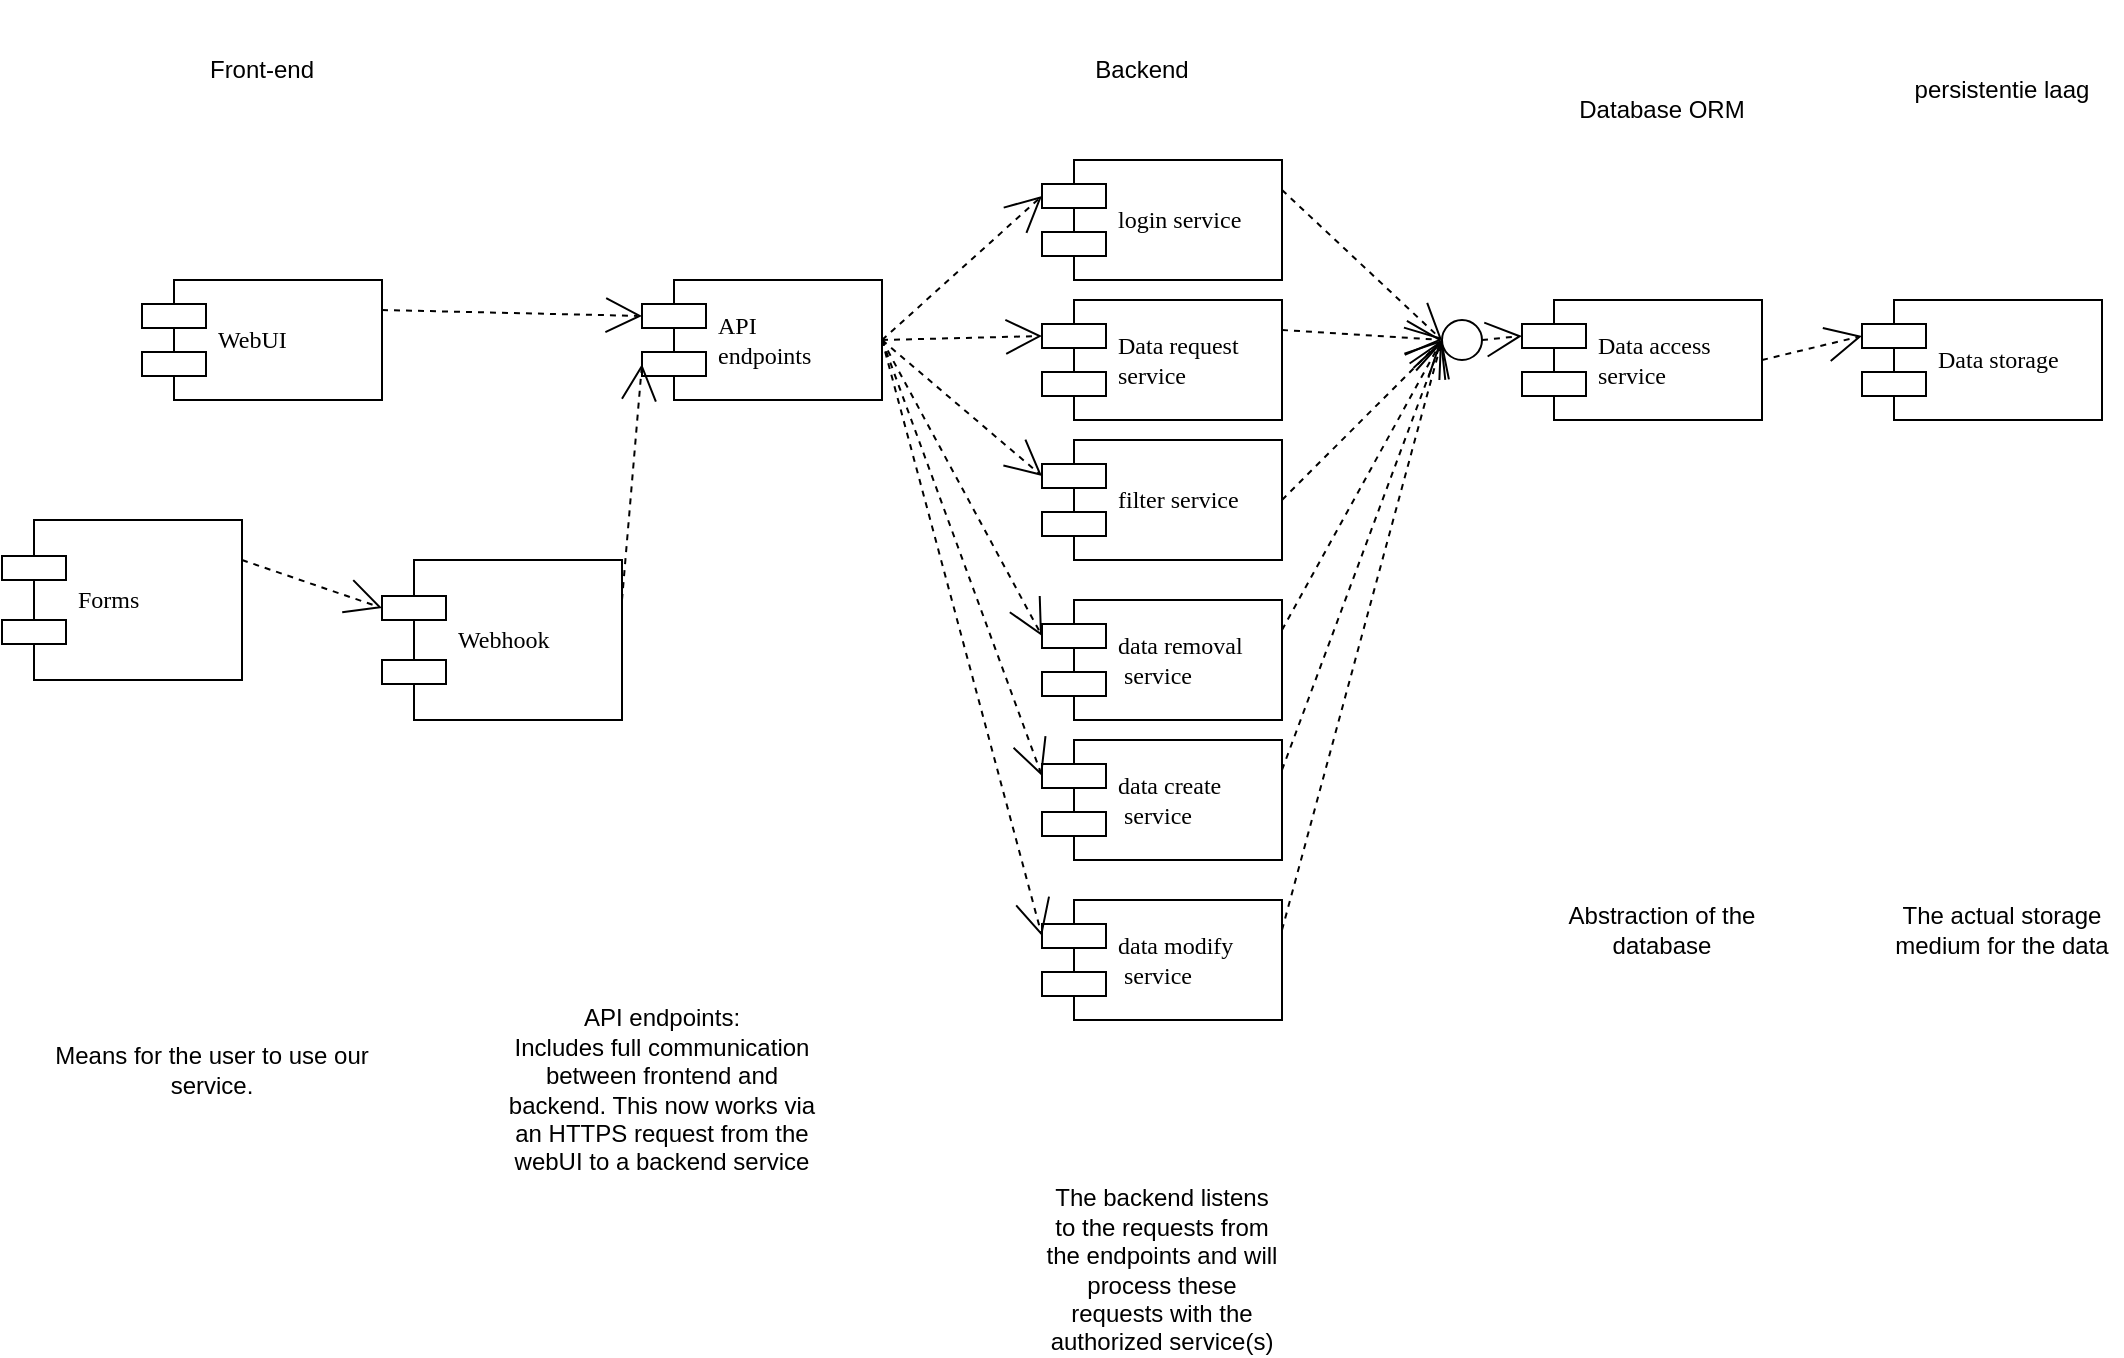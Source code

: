 <mxfile version="17.1.5" type="device"><diagram name="Page-1" id="5f0bae14-7c28-e335-631c-24af17079c00"><mxGraphModel dx="1038" dy="528" grid="1" gridSize="10" guides="1" tooltips="1" connect="1" arrows="1" fold="1" page="1" pageScale="1" pageWidth="1100" pageHeight="850" background="none" math="0" shadow="0"><root><mxCell id="0"/><mxCell id="1" parent="0"/><mxCell id="39150e848f15840c-10" value="WebUI" style="shape=component;align=left;spacingLeft=36;rounded=0;shadow=0;comic=0;labelBackgroundColor=none;strokeWidth=1;fontFamily=Verdana;fontSize=12;html=1;" parent="1" vertex="1"><mxGeometry x="90" y="160" width="120" height="60" as="geometry"/></mxCell><mxCell id="JMi5yoJbq_pwd61Q71cH-11" value="Data access &lt;br&gt;service" style="shape=component;align=left;spacingLeft=36;rounded=0;shadow=0;comic=0;labelBackgroundColor=none;strokeWidth=1;fontFamily=Verdana;fontSize=12;html=1;" parent="1" vertex="1"><mxGeometry x="780" y="170" width="120" height="60" as="geometry"/></mxCell><mxCell id="JMi5yoJbq_pwd61Q71cH-12" style="edgeStyle=none;rounded=0;html=1;dashed=1;labelBackgroundColor=none;startArrow=none;startFill=0;startSize=8;endArrow=open;endFill=0;endSize=16;fontFamily=Verdana;fontSize=12;entryX=0;entryY=0.3;entryDx=0;entryDy=0;exitX=1;exitY=0.5;exitDx=0;exitDy=0;" parent="1" source="JMi5yoJbq_pwd61Q71cH-26" target="JMi5yoJbq_pwd61Q71cH-11" edge="1"><mxGeometry relative="1" as="geometry"><mxPoint x="770" y="185" as="sourcePoint"/><mxPoint x="540" y="210" as="targetPoint"/></mxGeometry></mxCell><mxCell id="JMi5yoJbq_pwd61Q71cH-20" style="edgeStyle=none;rounded=0;html=1;dashed=1;labelBackgroundColor=none;startArrow=none;startFill=0;startSize=8;endArrow=open;endFill=0;endSize=16;fontFamily=Verdana;fontSize=12;exitX=1;exitY=0.25;exitDx=0;exitDy=0;entryX=0;entryY=0.3;entryDx=0;entryDy=0;" parent="1" source="39150e848f15840c-10" target="JMi5yoJbq_pwd61Q71cH-21" edge="1"><mxGeometry relative="1" as="geometry"><mxPoint x="220" y="190" as="sourcePoint"/><mxPoint x="320" y="190" as="targetPoint"/></mxGeometry></mxCell><mxCell id="JMi5yoJbq_pwd61Q71cH-21" value="API &lt;br&gt;endpoints" style="shape=component;align=left;spacingLeft=36;rounded=0;shadow=0;comic=0;labelBackgroundColor=none;strokeWidth=1;fontFamily=Verdana;fontSize=12;html=1;" parent="1" vertex="1"><mxGeometry x="340" y="160" width="120" height="60" as="geometry"/></mxCell><mxCell id="JMi5yoJbq_pwd61Q71cH-22" value="login service" style="shape=component;align=left;spacingLeft=36;rounded=0;shadow=0;comic=0;labelBackgroundColor=none;strokeWidth=1;fontFamily=Verdana;fontSize=12;html=1;" parent="1" vertex="1"><mxGeometry x="540" y="100" width="120" height="60" as="geometry"/></mxCell><mxCell id="JMi5yoJbq_pwd61Q71cH-23" value="filter service" style="shape=component;align=left;spacingLeft=36;rounded=0;shadow=0;comic=0;labelBackgroundColor=none;strokeWidth=1;fontFamily=Verdana;fontSize=12;html=1;" parent="1" vertex="1"><mxGeometry x="540" y="240" width="120" height="60" as="geometry"/></mxCell><mxCell id="JMi5yoJbq_pwd61Q71cH-24" style="edgeStyle=none;rounded=0;html=1;dashed=1;labelBackgroundColor=none;startArrow=none;startFill=0;startSize=8;endArrow=open;endFill=0;endSize=16;fontFamily=Verdana;fontSize=12;entryX=0;entryY=0.3;entryDx=0;entryDy=0;exitX=1;exitY=0.5;exitDx=0;exitDy=0;" parent="1" source="JMi5yoJbq_pwd61Q71cH-21" target="JMi5yoJbq_pwd61Q71cH-22" edge="1"><mxGeometry relative="1" as="geometry"><mxPoint x="420" y="190" as="sourcePoint"/><mxPoint x="570.249" y="237.784" as="targetPoint"/></mxGeometry></mxCell><mxCell id="JMi5yoJbq_pwd61Q71cH-25" style="edgeStyle=none;rounded=0;html=1;dashed=1;labelBackgroundColor=none;startArrow=none;startFill=0;startSize=8;endArrow=open;endFill=0;endSize=16;fontFamily=Verdana;fontSize=12;entryX=0;entryY=0.3;entryDx=0;entryDy=0;exitX=1;exitY=0.5;exitDx=0;exitDy=0;" parent="1" source="JMi5yoJbq_pwd61Q71cH-21" target="JMi5yoJbq_pwd61Q71cH-23" edge="1"><mxGeometry relative="1" as="geometry"><mxPoint x="420" y="190" as="sourcePoint"/><mxPoint x="550" y="148" as="targetPoint"/></mxGeometry></mxCell><mxCell id="JMi5yoJbq_pwd61Q71cH-26" value="" style="ellipse;whiteSpace=wrap;html=1;rounded=0;shadow=0;comic=0;labelBackgroundColor=none;strokeWidth=1;fontFamily=Verdana;fontSize=12;align=center;" parent="1" vertex="1"><mxGeometry x="740" y="180" width="20" height="20" as="geometry"/></mxCell><mxCell id="JMi5yoJbq_pwd61Q71cH-27" style="edgeStyle=none;rounded=0;html=1;dashed=1;labelBackgroundColor=none;startArrow=none;startFill=0;startSize=8;endArrow=open;endFill=0;endSize=16;fontFamily=Verdana;fontSize=12;entryX=0;entryY=0.5;entryDx=0;entryDy=0;exitX=1;exitY=0.25;exitDx=0;exitDy=0;" parent="1" source="JMi5yoJbq_pwd61Q71cH-22" target="JMi5yoJbq_pwd61Q71cH-26" edge="1"><mxGeometry relative="1" as="geometry"><mxPoint x="430" y="200" as="sourcePoint"/><mxPoint x="550" y="148" as="targetPoint"/></mxGeometry></mxCell><mxCell id="JMi5yoJbq_pwd61Q71cH-28" style="edgeStyle=none;rounded=0;html=1;dashed=1;labelBackgroundColor=none;startArrow=none;startFill=0;startSize=8;endArrow=open;endFill=0;endSize=16;fontFamily=Verdana;fontSize=12;exitX=1;exitY=0.5;exitDx=0;exitDy=0;entryX=0;entryY=0.5;entryDx=0;entryDy=0;" parent="1" source="JMi5yoJbq_pwd61Q71cH-23" target="JMi5yoJbq_pwd61Q71cH-26" edge="1"><mxGeometry relative="1" as="geometry"><mxPoint x="680" y="155" as="sourcePoint"/><mxPoint x="740" y="200" as="targetPoint"/></mxGeometry></mxCell><mxCell id="JMi5yoJbq_pwd61Q71cH-32" value="Front-end" style="text;html=1;strokeColor=none;fillColor=none;align=center;verticalAlign=middle;whiteSpace=wrap;rounded=0;" parent="1" vertex="1"><mxGeometry x="90" y="20" width="120" height="70" as="geometry"/></mxCell><mxCell id="JMi5yoJbq_pwd61Q71cH-33" value="Backend" style="text;html=1;strokeColor=none;fillColor=none;align=center;verticalAlign=middle;whiteSpace=wrap;rounded=0;" parent="1" vertex="1"><mxGeometry x="530" y="20" width="120" height="70" as="geometry"/></mxCell><mxCell id="JMi5yoJbq_pwd61Q71cH-34" value="persistentie laag" style="text;html=1;strokeColor=none;fillColor=none;align=center;verticalAlign=middle;whiteSpace=wrap;rounded=0;" parent="1" vertex="1"><mxGeometry x="960" y="30" width="120" height="70" as="geometry"/></mxCell><mxCell id="1pWwlbQcxrcNPxA29pgo-4" value="Data request&lt;br&gt;service" style="shape=component;align=left;spacingLeft=36;rounded=0;shadow=0;comic=0;labelBackgroundColor=none;strokeWidth=1;fontFamily=Verdana;fontSize=12;html=1;" parent="1" vertex="1"><mxGeometry x="540" y="170" width="120" height="60" as="geometry"/></mxCell><mxCell id="1pWwlbQcxrcNPxA29pgo-5" value="Data storage" style="shape=component;align=left;spacingLeft=36;rounded=0;shadow=0;comic=0;labelBackgroundColor=none;strokeWidth=1;fontFamily=Verdana;fontSize=12;html=1;" parent="1" vertex="1"><mxGeometry x="950" y="170" width="120" height="60" as="geometry"/></mxCell><mxCell id="1pWwlbQcxrcNPxA29pgo-6" style="edgeStyle=none;rounded=0;html=1;dashed=1;labelBackgroundColor=none;startArrow=none;startFill=0;startSize=8;endArrow=open;endFill=0;endSize=16;fontFamily=Verdana;fontSize=12;entryX=0;entryY=0.3;entryDx=0;entryDy=0;exitX=1;exitY=0.5;exitDx=0;exitDy=0;" parent="1" source="JMi5yoJbq_pwd61Q71cH-11" target="1pWwlbQcxrcNPxA29pgo-5" edge="1"><mxGeometry relative="1" as="geometry"><mxPoint x="670" y="125" as="sourcePoint"/><mxPoint x="750" y="200" as="targetPoint"/></mxGeometry></mxCell><mxCell id="1pWwlbQcxrcNPxA29pgo-7" style="edgeStyle=none;rounded=0;html=1;dashed=1;labelBackgroundColor=none;startArrow=none;startFill=0;startSize=8;endArrow=open;endFill=0;endSize=16;fontFamily=Verdana;fontSize=12;entryX=0;entryY=0.3;entryDx=0;entryDy=0;exitX=1;exitY=0.5;exitDx=0;exitDy=0;" parent="1" source="JMi5yoJbq_pwd61Q71cH-21" target="1pWwlbQcxrcNPxA29pgo-4" edge="1"><mxGeometry relative="1" as="geometry"><mxPoint x="410" y="188" as="sourcePoint"/><mxPoint x="550" y="128" as="targetPoint"/></mxGeometry></mxCell><mxCell id="1pWwlbQcxrcNPxA29pgo-9" value="Database ORM" style="text;html=1;strokeColor=none;fillColor=none;align=center;verticalAlign=middle;whiteSpace=wrap;rounded=0;" parent="1" vertex="1"><mxGeometry x="790" y="40" width="120" height="70" as="geometry"/></mxCell><mxCell id="1pWwlbQcxrcNPxA29pgo-10" style="edgeStyle=none;rounded=0;html=1;dashed=1;labelBackgroundColor=none;startArrow=none;startFill=0;startSize=8;endArrow=open;endFill=0;endSize=16;fontFamily=Verdana;fontSize=12;entryX=0;entryY=0.5;entryDx=0;entryDy=0;exitX=1;exitY=0.25;exitDx=0;exitDy=0;" parent="1" source="1pWwlbQcxrcNPxA29pgo-4" target="JMi5yoJbq_pwd61Q71cH-26" edge="1"><mxGeometry relative="1" as="geometry"><mxPoint x="420" y="200" as="sourcePoint"/><mxPoint x="550" y="198" as="targetPoint"/></mxGeometry></mxCell><mxCell id="1pWwlbQcxrcNPxA29pgo-12" value="data removal&lt;br&gt;&amp;nbsp;service" style="shape=component;align=left;spacingLeft=36;rounded=0;shadow=0;comic=0;labelBackgroundColor=none;strokeWidth=1;fontFamily=Verdana;fontSize=12;html=1;" parent="1" vertex="1"><mxGeometry x="540" y="320" width="120" height="60" as="geometry"/></mxCell><mxCell id="1pWwlbQcxrcNPxA29pgo-13" style="edgeStyle=none;rounded=0;html=1;dashed=1;labelBackgroundColor=none;startArrow=none;startFill=0;startSize=8;endArrow=open;endFill=0;endSize=16;fontFamily=Verdana;fontSize=12;entryX=0;entryY=0.3;entryDx=0;entryDy=0;exitX=1;exitY=0.5;exitDx=0;exitDy=0;" parent="1" source="JMi5yoJbq_pwd61Q71cH-21" target="1pWwlbQcxrcNPxA29pgo-12" edge="1"><mxGeometry relative="1" as="geometry"><mxPoint x="420" y="200" as="sourcePoint"/><mxPoint x="550" y="288" as="targetPoint"/></mxGeometry></mxCell><mxCell id="1pWwlbQcxrcNPxA29pgo-15" style="edgeStyle=none;rounded=0;html=1;dashed=1;labelBackgroundColor=none;startArrow=none;startFill=0;startSize=8;endArrow=open;endFill=0;endSize=16;fontFamily=Verdana;fontSize=12;exitX=1;exitY=0.25;exitDx=0;exitDy=0;" parent="1" source="1pWwlbQcxrcNPxA29pgo-12" edge="1"><mxGeometry relative="1" as="geometry"><mxPoint x="420" y="200" as="sourcePoint"/><mxPoint x="740" y="190" as="targetPoint"/></mxGeometry></mxCell><mxCell id="1pWwlbQcxrcNPxA29pgo-18" value="&lt;div&gt;API endpoints:&lt;/div&gt;&lt;div&gt;Includes full communication between frontend and backend. This now works via an HTTPS request from the webUI to a backend service&lt;/div&gt;" style="text;html=1;strokeColor=none;fillColor=none;align=center;verticalAlign=middle;whiteSpace=wrap;rounded=0;" parent="1" vertex="1"><mxGeometry x="265" y="490" width="170" height="150" as="geometry"/></mxCell><mxCell id="1pWwlbQcxrcNPxA29pgo-19" value="The backend listens to the requests from the endpoints and will process these requests with the authorized service(s)" style="text;html=1;strokeColor=none;fillColor=none;align=center;verticalAlign=middle;whiteSpace=wrap;rounded=0;" parent="1" vertex="1"><mxGeometry x="540" y="620" width="120" height="70" as="geometry"/></mxCell><mxCell id="1pWwlbQcxrcNPxA29pgo-20" value="Abstraction of the database" style="text;html=1;strokeColor=none;fillColor=none;align=center;verticalAlign=middle;whiteSpace=wrap;rounded=0;" parent="1" vertex="1"><mxGeometry x="790" y="450" width="120" height="70" as="geometry"/></mxCell><mxCell id="1pWwlbQcxrcNPxA29pgo-21" value="The actual storage medium for the data" style="text;html=1;strokeColor=none;fillColor=none;align=center;verticalAlign=middle;whiteSpace=wrap;rounded=0;" parent="1" vertex="1"><mxGeometry x="960" y="450" width="120" height="70" as="geometry"/></mxCell><mxCell id="1pWwlbQcxrcNPxA29pgo-22" value="Means for the user to use our service." style="text;html=1;strokeColor=none;fillColor=none;align=center;verticalAlign=middle;whiteSpace=wrap;rounded=0;" parent="1" vertex="1"><mxGeometry x="40" y="480" width="170" height="150" as="geometry"/></mxCell><mxCell id="5Wi5aTGFLbQ4kugd-Kx1-1" value="data create&lt;br&gt;&amp;nbsp;service" style="shape=component;align=left;spacingLeft=36;rounded=0;shadow=0;comic=0;labelBackgroundColor=none;strokeWidth=1;fontFamily=Verdana;fontSize=12;html=1;" parent="1" vertex="1"><mxGeometry x="540" y="390" width="120" height="60" as="geometry"/></mxCell><mxCell id="5Wi5aTGFLbQ4kugd-Kx1-2" value="data modify&lt;br&gt;&amp;nbsp;service" style="shape=component;align=left;spacingLeft=36;rounded=0;shadow=0;comic=0;labelBackgroundColor=none;strokeWidth=1;fontFamily=Verdana;fontSize=12;html=1;" parent="1" vertex="1"><mxGeometry x="540" y="470" width="120" height="60" as="geometry"/></mxCell><mxCell id="5Wi5aTGFLbQ4kugd-Kx1-3" style="edgeStyle=none;rounded=0;html=1;dashed=1;labelBackgroundColor=none;startArrow=none;startFill=0;startSize=8;endArrow=open;endFill=0;endSize=16;fontFamily=Verdana;fontSize=12;entryX=0;entryY=0.3;entryDx=0;entryDy=0;exitX=1;exitY=0.5;exitDx=0;exitDy=0;" parent="1" source="JMi5yoJbq_pwd61Q71cH-21" target="5Wi5aTGFLbQ4kugd-Kx1-1" edge="1"><mxGeometry relative="1" as="geometry"><mxPoint x="410" y="190" as="sourcePoint"/><mxPoint x="550" y="348" as="targetPoint"/></mxGeometry></mxCell><mxCell id="5Wi5aTGFLbQ4kugd-Kx1-4" style="edgeStyle=none;rounded=0;html=1;dashed=1;labelBackgroundColor=none;startArrow=none;startFill=0;startSize=8;endArrow=open;endFill=0;endSize=16;fontFamily=Verdana;fontSize=12;entryX=0;entryY=0.3;entryDx=0;entryDy=0;exitX=1;exitY=0.5;exitDx=0;exitDy=0;" parent="1" source="JMi5yoJbq_pwd61Q71cH-21" target="5Wi5aTGFLbQ4kugd-Kx1-2" edge="1"><mxGeometry relative="1" as="geometry"><mxPoint x="410" y="190" as="sourcePoint"/><mxPoint x="560" y="358" as="targetPoint"/></mxGeometry></mxCell><mxCell id="5Wi5aTGFLbQ4kugd-Kx1-5" style="edgeStyle=none;rounded=0;html=1;dashed=1;labelBackgroundColor=none;startArrow=none;startFill=0;startSize=8;endArrow=open;endFill=0;endSize=16;fontFamily=Verdana;fontSize=12;exitX=1;exitY=0.25;exitDx=0;exitDy=0;entryX=0;entryY=0.5;entryDx=0;entryDy=0;" parent="1" source="5Wi5aTGFLbQ4kugd-Kx1-1" target="JMi5yoJbq_pwd61Q71cH-26" edge="1"><mxGeometry relative="1" as="geometry"><mxPoint x="670" y="345" as="sourcePoint"/><mxPoint x="750" y="200" as="targetPoint"/></mxGeometry></mxCell><mxCell id="5Wi5aTGFLbQ4kugd-Kx1-6" style="edgeStyle=none;rounded=0;html=1;dashed=1;labelBackgroundColor=none;startArrow=none;startFill=0;startSize=8;endArrow=open;endFill=0;endSize=16;fontFamily=Verdana;fontSize=12;exitX=1;exitY=0.25;exitDx=0;exitDy=0;entryX=0;entryY=0.5;entryDx=0;entryDy=0;" parent="1" source="5Wi5aTGFLbQ4kugd-Kx1-2" target="JMi5yoJbq_pwd61Q71cH-26" edge="1"><mxGeometry relative="1" as="geometry"><mxPoint x="670" y="415" as="sourcePoint"/><mxPoint x="750" y="210" as="targetPoint"/></mxGeometry></mxCell><mxCell id="5Wi5aTGFLbQ4kugd-Kx1-7" value="Webhook" style="shape=component;align=left;spacingLeft=36;rounded=0;shadow=0;comic=0;labelBackgroundColor=none;strokeWidth=1;fontFamily=Verdana;fontSize=12;html=1;" parent="1" vertex="1"><mxGeometry x="210" y="300" width="120" height="80" as="geometry"/></mxCell><mxCell id="5Wi5aTGFLbQ4kugd-Kx1-10" style="edgeStyle=none;rounded=0;html=1;dashed=1;labelBackgroundColor=none;startArrow=none;startFill=0;startSize=8;endArrow=open;endFill=0;endSize=16;fontFamily=Verdana;fontSize=12;entryX=0;entryY=0.7;entryDx=0;entryDy=0;exitX=1;exitY=0.25;exitDx=0;exitDy=0;" parent="1" source="5Wi5aTGFLbQ4kugd-Kx1-7" target="JMi5yoJbq_pwd61Q71cH-21" edge="1"><mxGeometry relative="1" as="geometry"><mxPoint x="320" y="300" as="sourcePoint"/><mxPoint x="280" y="202" as="targetPoint"/></mxGeometry></mxCell><mxCell id="5Wi5aTGFLbQ4kugd-Kx1-11" value="Forms" style="shape=component;align=left;spacingLeft=36;rounded=0;shadow=0;comic=0;labelBackgroundColor=none;strokeWidth=1;fontFamily=Verdana;fontSize=12;html=1;" parent="1" vertex="1"><mxGeometry x="20" y="280" width="120" height="80" as="geometry"/></mxCell><mxCell id="5Wi5aTGFLbQ4kugd-Kx1-13" style="edgeStyle=none;rounded=0;html=1;dashed=1;labelBackgroundColor=none;startArrow=none;startFill=0;startSize=8;endArrow=open;endFill=0;endSize=16;fontFamily=Verdana;fontSize=12;entryX=0;entryY=0.3;entryDx=0;entryDy=0;exitX=1;exitY=0.25;exitDx=0;exitDy=0;" parent="1" source="5Wi5aTGFLbQ4kugd-Kx1-11" target="5Wi5aTGFLbQ4kugd-Kx1-7" edge="1"><mxGeometry relative="1" as="geometry"><mxPoint x="340" y="330" as="sourcePoint"/><mxPoint x="300" y="212" as="targetPoint"/></mxGeometry></mxCell></root></mxGraphModel></diagram></mxfile>